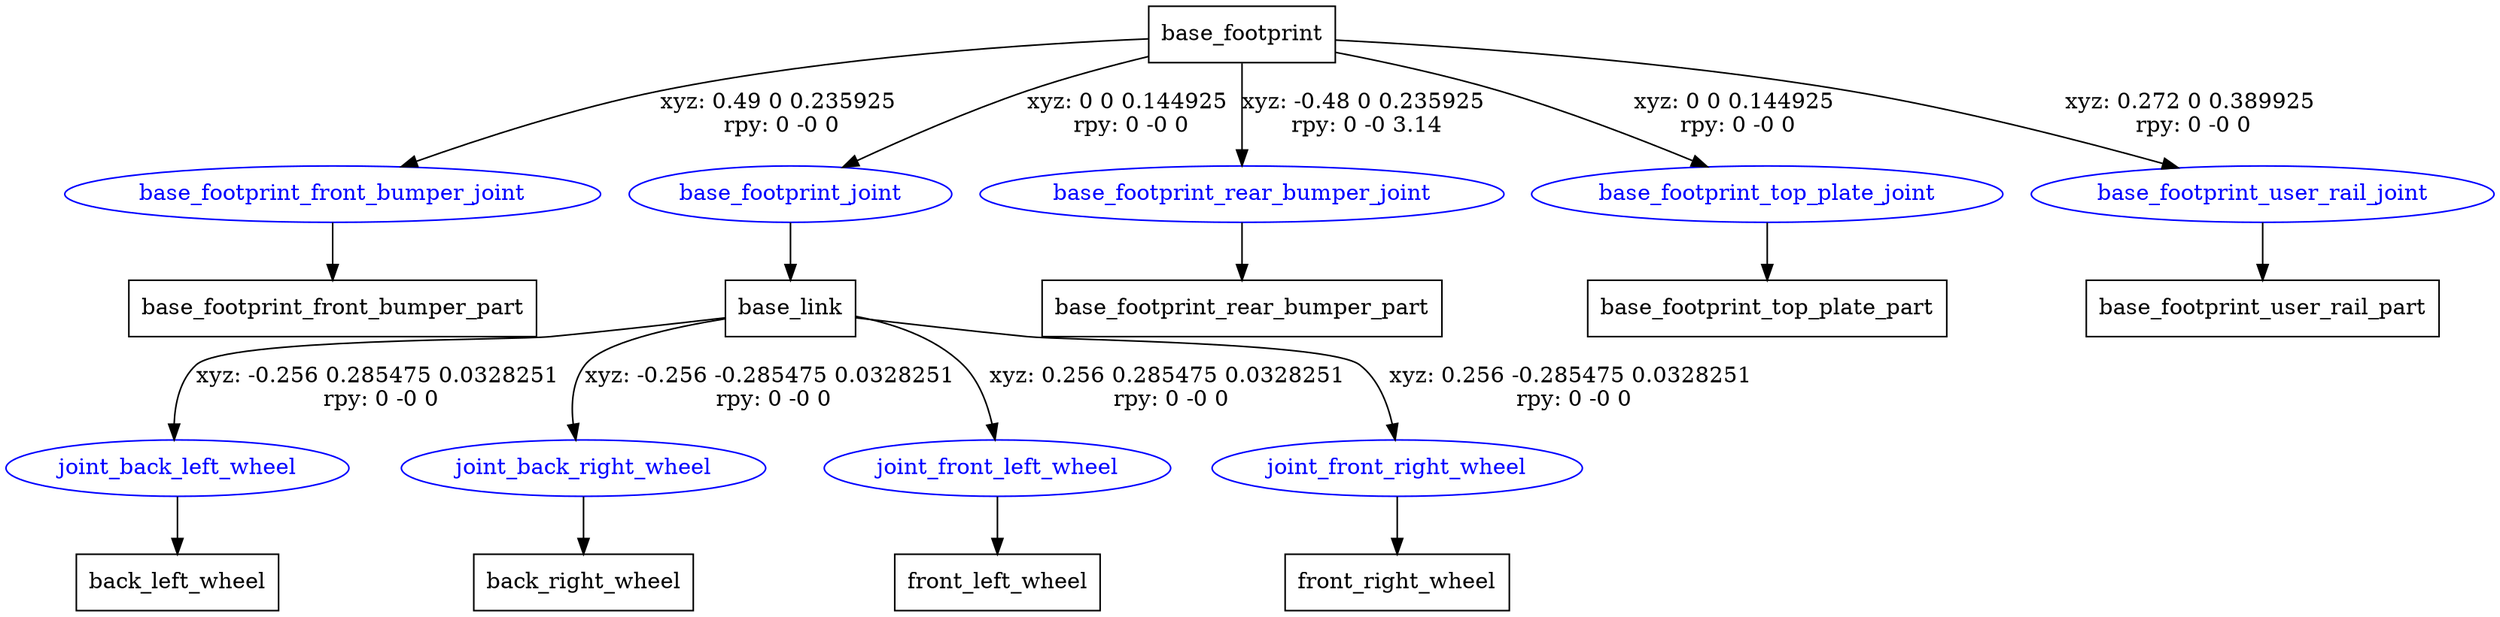 digraph G {
node [shape=box];
"base_footprint" [label="base_footprint"];
"base_footprint_front_bumper_part" [label="base_footprint_front_bumper_part"];
"base_link" [label="base_link"];
"back_left_wheel" [label="back_left_wheel"];
"back_right_wheel" [label="back_right_wheel"];
"front_left_wheel" [label="front_left_wheel"];
"front_right_wheel" [label="front_right_wheel"];
"base_footprint_rear_bumper_part" [label="base_footprint_rear_bumper_part"];
"base_footprint_top_plate_part" [label="base_footprint_top_plate_part"];
"base_footprint_user_rail_part" [label="base_footprint_user_rail_part"];
node [shape=ellipse, color=blue, fontcolor=blue];
"base_footprint" -> "base_footprint_front_bumper_joint" [label="xyz: 0.49 0 0.235925 \nrpy: 0 -0 0"]
"base_footprint_front_bumper_joint" -> "base_footprint_front_bumper_part"
"base_footprint" -> "base_footprint_joint" [label="xyz: 0 0 0.144925 \nrpy: 0 -0 0"]
"base_footprint_joint" -> "base_link"
"base_link" -> "joint_back_left_wheel" [label="xyz: -0.256 0.285475 0.0328251 \nrpy: 0 -0 0"]
"joint_back_left_wheel" -> "back_left_wheel"
"base_link" -> "joint_back_right_wheel" [label="xyz: -0.256 -0.285475 0.0328251 \nrpy: 0 -0 0"]
"joint_back_right_wheel" -> "back_right_wheel"
"base_link" -> "joint_front_left_wheel" [label="xyz: 0.256 0.285475 0.0328251 \nrpy: 0 -0 0"]
"joint_front_left_wheel" -> "front_left_wheel"
"base_link" -> "joint_front_right_wheel" [label="xyz: 0.256 -0.285475 0.0328251 \nrpy: 0 -0 0"]
"joint_front_right_wheel" -> "front_right_wheel"
"base_footprint" -> "base_footprint_rear_bumper_joint" [label="xyz: -0.48 0 0.235925 \nrpy: 0 -0 3.14"]
"base_footprint_rear_bumper_joint" -> "base_footprint_rear_bumper_part"
"base_footprint" -> "base_footprint_top_plate_joint" [label="xyz: 0 0 0.144925 \nrpy: 0 -0 0"]
"base_footprint_top_plate_joint" -> "base_footprint_top_plate_part"
"base_footprint" -> "base_footprint_user_rail_joint" [label="xyz: 0.272 0 0.389925 \nrpy: 0 -0 0"]
"base_footprint_user_rail_joint" -> "base_footprint_user_rail_part"
}
